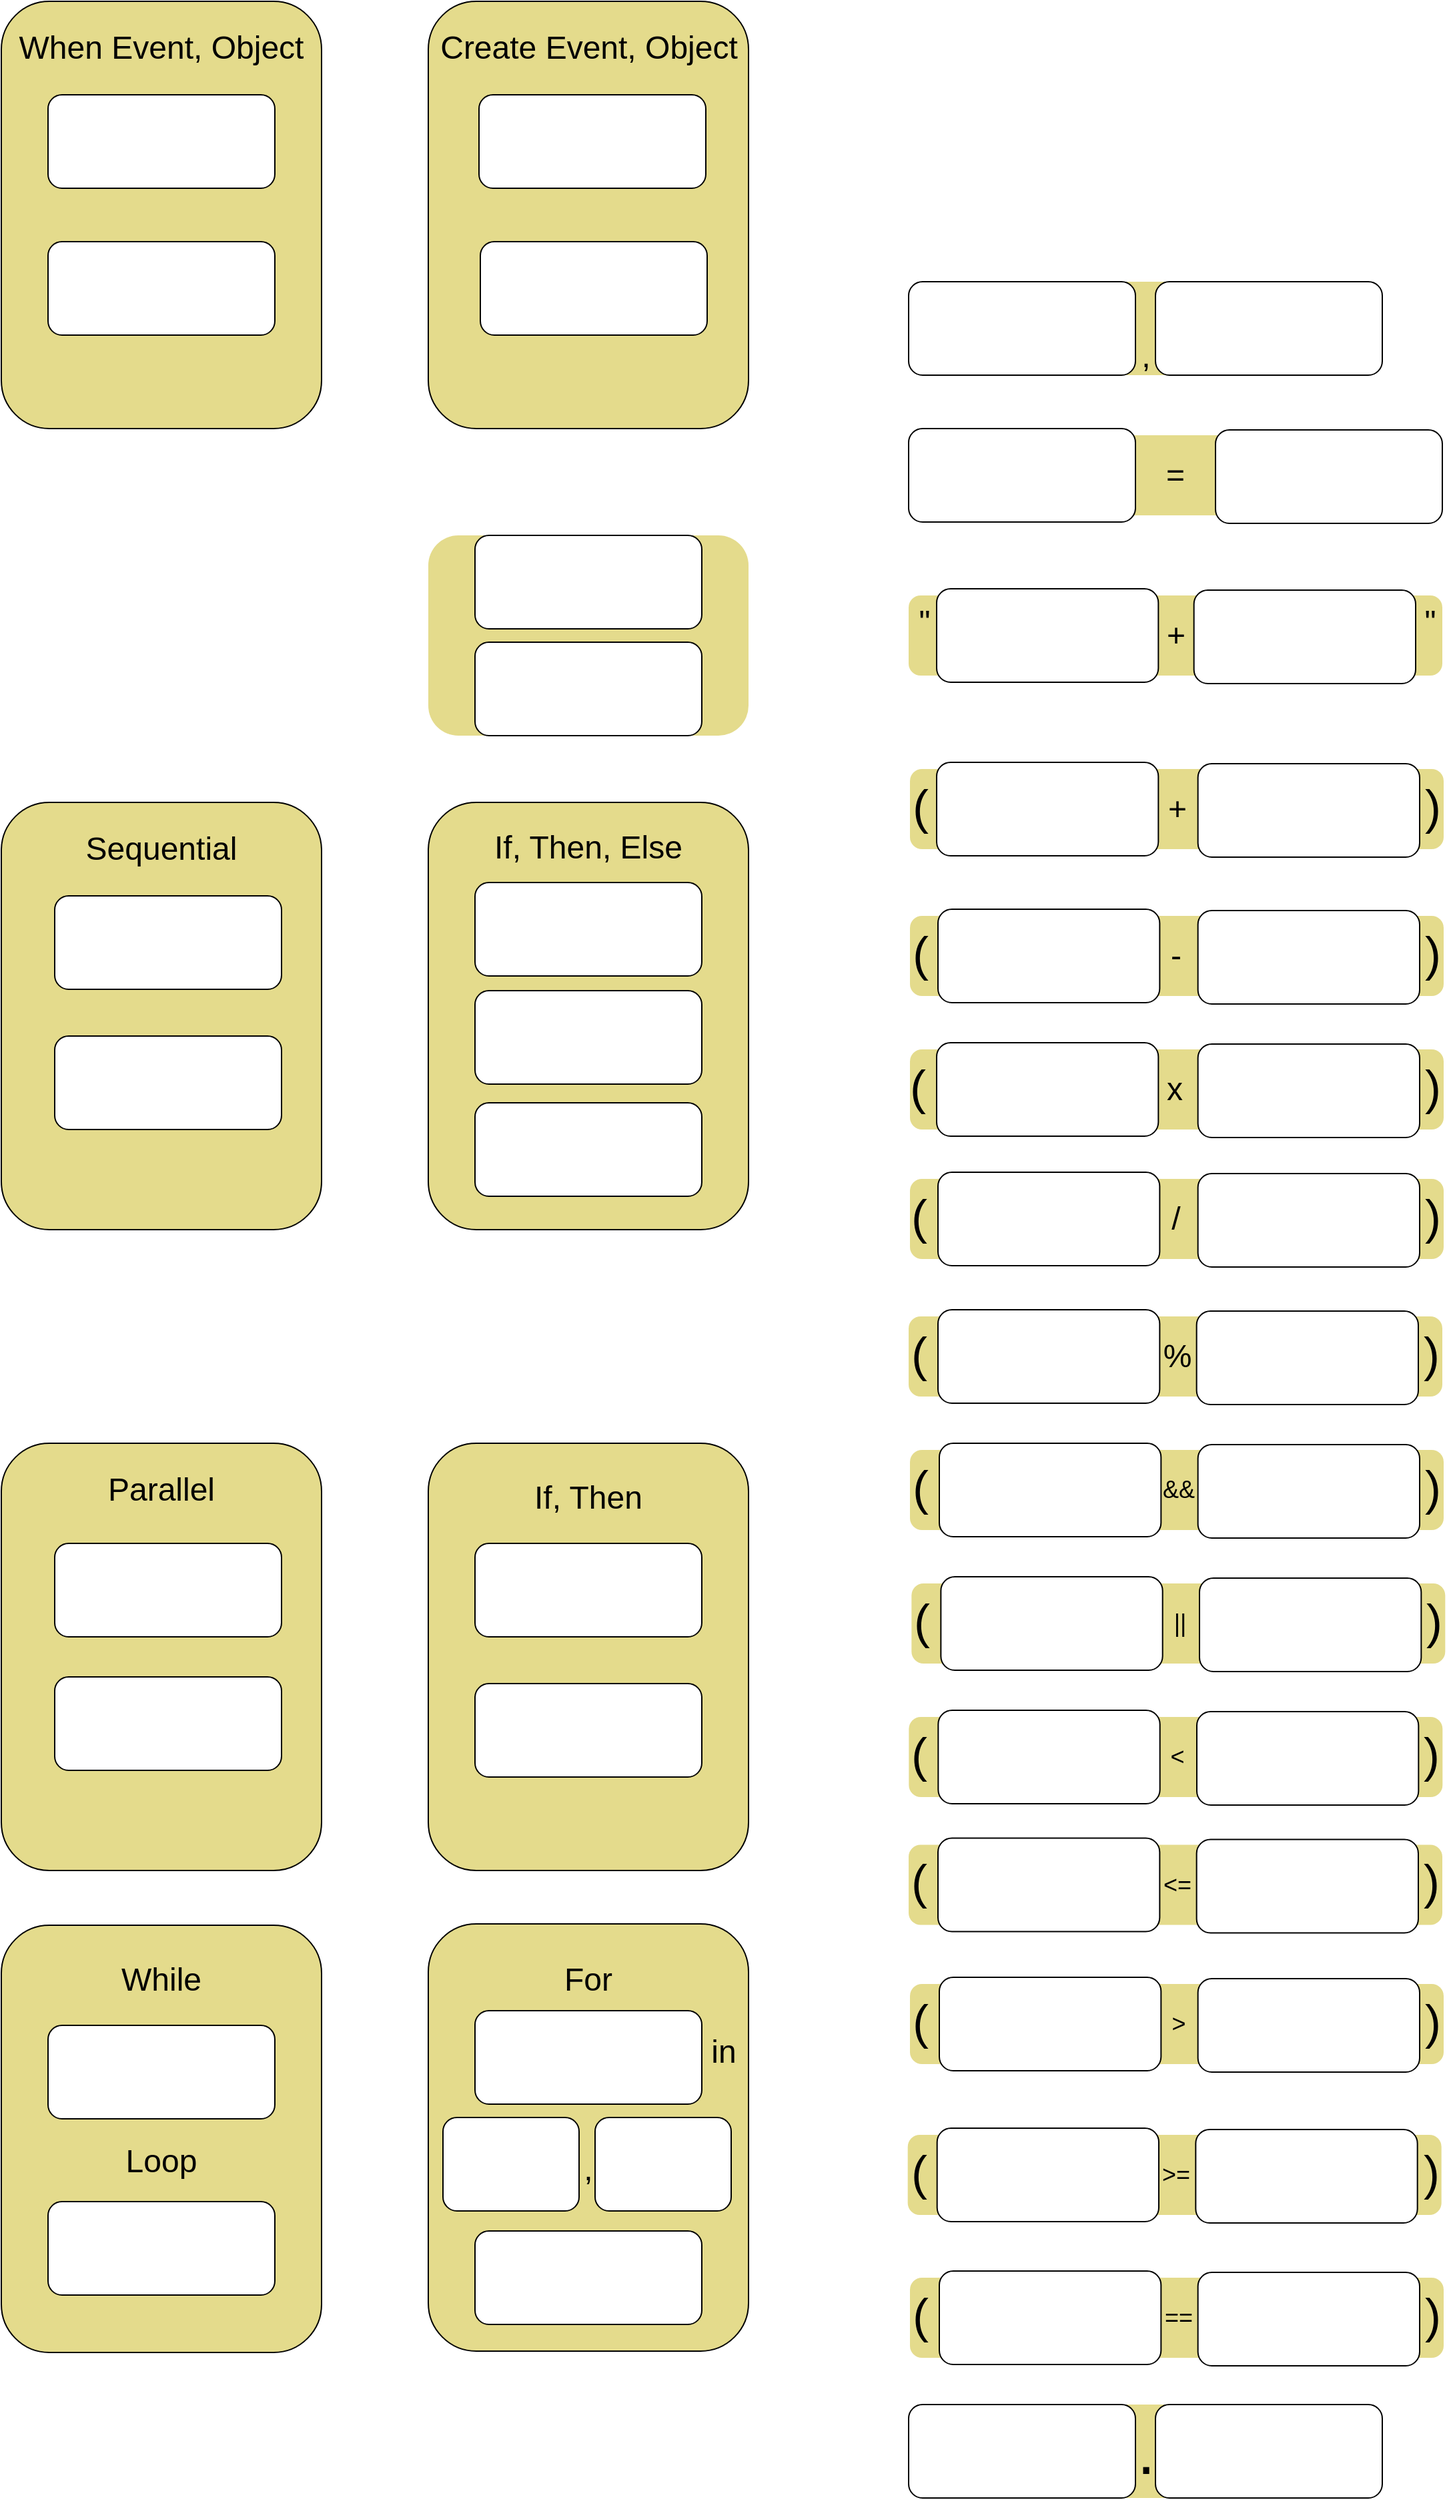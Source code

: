<mxfile version="14.6.13" type="device"><diagram id="C5RBs43oDa-KdzZeNtuy" name="Page-1"><mxGraphModel dx="1024" dy="592" grid="1" gridSize="10" guides="1" tooltips="1" connect="1" arrows="1" fold="1" page="1" pageScale="1" pageWidth="827" pageHeight="1169" math="0" shadow="0"><root><mxCell id="WIyWlLk6GJQsqaUBKTNV-0"/><mxCell id="WIyWlLk6GJQsqaUBKTNV-1" parent="WIyWlLk6GJQsqaUBKTNV-0"/><mxCell id="fLa0QhMRzJj2EXV88VRr-15" value="" style="group" parent="WIyWlLk6GJQsqaUBKTNV-1" vertex="1" connectable="0"><mxGeometry x="480" y="520" width="240" height="150" as="geometry"/></mxCell><mxCell id="fLa0QhMRzJj2EXV88VRr-10" value="" style="rounded=1;whiteSpace=wrap;html=1;fillColor=#E4DB8C;fontSize=24;strokeColor=none;" parent="fLa0QhMRzJj2EXV88VRr-15" vertex="1"><mxGeometry width="240" height="150" as="geometry"/></mxCell><mxCell id="fLa0QhMRzJj2EXV88VRr-11" value="" style="rounded=1;whiteSpace=wrap;html=1;fontSize=24;" parent="fLa0QhMRzJj2EXV88VRr-15" vertex="1"><mxGeometry x="35" width="170" height="70" as="geometry"/></mxCell><mxCell id="fLa0QhMRzJj2EXV88VRr-12" value="" style="rounded=1;whiteSpace=wrap;html=1;fontSize=24;" parent="fLa0QhMRzJj2EXV88VRr-15" vertex="1"><mxGeometry x="35" y="80" width="170" height="70" as="geometry"/></mxCell><mxCell id="fLa0QhMRzJj2EXV88VRr-84" value="" style="group" parent="WIyWlLk6GJQsqaUBKTNV-1" vertex="1" connectable="0"><mxGeometry x="840" y="440" width="400" height="71" as="geometry"/></mxCell><mxCell id="fLa0QhMRzJj2EXV88VRr-80" value="" style="rounded=1;whiteSpace=wrap;html=1;fillColor=#E4DB8C;fontSize=24;strokeColor=none;" parent="fLa0QhMRzJj2EXV88VRr-84" vertex="1"><mxGeometry y="5" width="400" height="60" as="geometry"/></mxCell><mxCell id="fLa0QhMRzJj2EXV88VRr-78" value="" style="rounded=1;whiteSpace=wrap;html=1;fontSize=24;" parent="fLa0QhMRzJj2EXV88VRr-84" vertex="1"><mxGeometry width="170" height="70" as="geometry"/></mxCell><mxCell id="fLa0QhMRzJj2EXV88VRr-77" value="" style="rounded=1;whiteSpace=wrap;html=1;fontSize=24;" parent="fLa0QhMRzJj2EXV88VRr-84" vertex="1"><mxGeometry x="230" y="1" width="170" height="70" as="geometry"/></mxCell><mxCell id="fLa0QhMRzJj2EXV88VRr-83" value="=" style="text;html=1;strokeColor=none;fillColor=none;align=center;verticalAlign=middle;whiteSpace=wrap;rounded=0;fontSize=24;" parent="fLa0QhMRzJj2EXV88VRr-84" vertex="1"><mxGeometry x="180" y="25" width="40" height="20" as="geometry"/></mxCell><mxCell id="fLa0QhMRzJj2EXV88VRr-179" value="" style="group" parent="WIyWlLk6GJQsqaUBKTNV-1" vertex="1" connectable="0"><mxGeometry x="480" y="1200" width="240" height="320" as="geometry"/></mxCell><mxCell id="fLa0QhMRzJj2EXV88VRr-38" value="" style="rounded=1;whiteSpace=wrap;html=1;fillColor=#E4DB8C;fontSize=24;" parent="fLa0QhMRzJj2EXV88VRr-179" vertex="1"><mxGeometry width="240" height="320" as="geometry"/></mxCell><mxCell id="fLa0QhMRzJj2EXV88VRr-39" value="If, Then" style="text;html=1;strokeColor=none;fillColor=none;align=center;verticalAlign=middle;whiteSpace=wrap;rounded=0;fontSize=24;" parent="fLa0QhMRzJj2EXV88VRr-179" vertex="1"><mxGeometry x="58" y="27" width="124" height="28.75" as="geometry"/></mxCell><mxCell id="fLa0QhMRzJj2EXV88VRr-40" value="" style="rounded=1;whiteSpace=wrap;html=1;fontSize=24;" parent="fLa0QhMRzJj2EXV88VRr-179" vertex="1"><mxGeometry x="35" y="75" width="170" height="70" as="geometry"/></mxCell><mxCell id="fLa0QhMRzJj2EXV88VRr-42" value="" style="rounded=1;whiteSpace=wrap;html=1;fontSize=24;" parent="fLa0QhMRzJj2EXV88VRr-179" vertex="1"><mxGeometry x="35" y="180" width="170" height="70" as="geometry"/></mxCell><mxCell id="fLa0QhMRzJj2EXV88VRr-187" value="" style="group" parent="WIyWlLk6GJQsqaUBKTNV-1" vertex="1" connectable="0"><mxGeometry x="160" y="1200" width="240" height="320" as="geometry"/></mxCell><mxCell id="fLa0QhMRzJj2EXV88VRr-27" value="" style="rounded=1;whiteSpace=wrap;html=1;fillColor=#E4DB8C;fontSize=24;" parent="fLa0QhMRzJj2EXV88VRr-187" vertex="1"><mxGeometry width="240" height="320" as="geometry"/></mxCell><mxCell id="fLa0QhMRzJj2EXV88VRr-28" value="Parallel" style="text;html=1;strokeColor=none;fillColor=none;align=center;verticalAlign=middle;whiteSpace=wrap;rounded=0;fontSize=24;" parent="fLa0QhMRzJj2EXV88VRr-187" vertex="1"><mxGeometry x="58" y="20" width="124" height="30" as="geometry"/></mxCell><mxCell id="fLa0QhMRzJj2EXV88VRr-29" value="" style="rounded=1;whiteSpace=wrap;html=1;fontSize=24;" parent="fLa0QhMRzJj2EXV88VRr-187" vertex="1"><mxGeometry x="40" y="75" width="170" height="70" as="geometry"/></mxCell><mxCell id="fLa0QhMRzJj2EXV88VRr-184" value="" style="rounded=1;whiteSpace=wrap;html=1;fontSize=24;" parent="fLa0QhMRzJj2EXV88VRr-187" vertex="1"><mxGeometry x="40" y="175" width="170" height="70" as="geometry"/></mxCell><mxCell id="Khj2xPWjvTXFB7iyLM7t-0" value="" style="group" vertex="1" connectable="0" parent="WIyWlLk6GJQsqaUBKTNV-1"><mxGeometry x="160" y="120" width="240" height="320" as="geometry"/></mxCell><mxCell id="fLa0QhMRzJj2EXV88VRr-0" value="" style="rounded=1;whiteSpace=wrap;html=1;fillColor=#E4DB8C;fontSize=24;" parent="Khj2xPWjvTXFB7iyLM7t-0" vertex="1"><mxGeometry width="240" height="320" as="geometry"/></mxCell><mxCell id="fLa0QhMRzJj2EXV88VRr-1" value="When Event, Object" style="text;html=1;strokeColor=none;fillColor=none;align=center;verticalAlign=middle;whiteSpace=wrap;rounded=0;fontSize=24;" parent="Khj2xPWjvTXFB7iyLM7t-0" vertex="1"><mxGeometry x="5" y="20" width="230" height="30" as="geometry"/></mxCell><mxCell id="fLa0QhMRzJj2EXV88VRr-2" value="" style="rounded=1;whiteSpace=wrap;html=1;fontSize=24;" parent="Khj2xPWjvTXFB7iyLM7t-0" vertex="1"><mxGeometry x="35" y="70" width="170" height="70" as="geometry"/></mxCell><mxCell id="fLa0QhMRzJj2EXV88VRr-181" value="" style="rounded=1;whiteSpace=wrap;html=1;fontSize=24;" parent="Khj2xPWjvTXFB7iyLM7t-0" vertex="1"><mxGeometry x="35" y="180" width="170" height="70" as="geometry"/></mxCell><mxCell id="Khj2xPWjvTXFB7iyLM7t-1" value="" style="group" vertex="1" connectable="0" parent="WIyWlLk6GJQsqaUBKTNV-1"><mxGeometry x="480" y="120" width="240" height="320" as="geometry"/></mxCell><mxCell id="fLa0QhMRzJj2EXV88VRr-34" value="" style="rounded=1;whiteSpace=wrap;html=1;fillColor=#E4DB8C;fontSize=24;" parent="Khj2xPWjvTXFB7iyLM7t-1" vertex="1"><mxGeometry width="240" height="320" as="geometry"/></mxCell><mxCell id="fLa0QhMRzJj2EXV88VRr-35" value="Create Event, Object" style="text;html=1;strokeColor=none;fillColor=none;align=center;verticalAlign=middle;whiteSpace=wrap;rounded=0;fontSize=24;" parent="Khj2xPWjvTXFB7iyLM7t-1" vertex="1"><mxGeometry x="7.5" y="20" width="225" height="30" as="geometry"/></mxCell><mxCell id="fLa0QhMRzJj2EXV88VRr-36" value="" style="rounded=1;whiteSpace=wrap;html=1;fontSize=24;" parent="Khj2xPWjvTXFB7iyLM7t-1" vertex="1"><mxGeometry x="38" y="70" width="170" height="70" as="geometry"/></mxCell><mxCell id="fLa0QhMRzJj2EXV88VRr-182" value="" style="rounded=1;whiteSpace=wrap;html=1;fontSize=24;" parent="Khj2xPWjvTXFB7iyLM7t-1" vertex="1"><mxGeometry x="39" y="180" width="170" height="70" as="geometry"/></mxCell><mxCell id="Khj2xPWjvTXFB7iyLM7t-10" value="" style="group" vertex="1" connectable="0" parent="WIyWlLk6GJQsqaUBKTNV-1"><mxGeometry x="840" y="330" width="355" height="70" as="geometry"/></mxCell><mxCell id="fLa0QhMRzJj2EXV88VRr-70" value="" style="rounded=1;whiteSpace=wrap;html=1;fillColor=#E4DB8C;fontSize=24;strokeColor=none;" parent="Khj2xPWjvTXFB7iyLM7t-10" vertex="1"><mxGeometry x="5" width="350" height="70" as="geometry"/></mxCell><mxCell id="Khj2xPWjvTXFB7iyLM7t-9" value="," style="text;html=1;strokeColor=none;fillColor=none;align=center;verticalAlign=middle;whiteSpace=wrap;rounded=0;fontSize=24;" vertex="1" parent="Khj2xPWjvTXFB7iyLM7t-10"><mxGeometry x="168.5" y="41.25" width="18" height="28.75" as="geometry"/></mxCell><mxCell id="fLa0QhMRzJj2EXV88VRr-72" value="" style="rounded=1;whiteSpace=wrap;html=1;fontSize=24;" parent="Khj2xPWjvTXFB7iyLM7t-10" vertex="1"><mxGeometry x="185" width="170" height="70" as="geometry"/></mxCell><mxCell id="fLa0QhMRzJj2EXV88VRr-71" value="" style="rounded=1;whiteSpace=wrap;html=1;fontSize=24;" parent="Khj2xPWjvTXFB7iyLM7t-10" vertex="1"><mxGeometry width="170" height="70" as="geometry"/></mxCell><mxCell id="Khj2xPWjvTXFB7iyLM7t-11" value="" style="group" vertex="1" connectable="0" parent="WIyWlLk6GJQsqaUBKTNV-1"><mxGeometry x="840" y="560" width="400" height="71" as="geometry"/></mxCell><mxCell id="fLa0QhMRzJj2EXV88VRr-86" value="" style="rounded=1;whiteSpace=wrap;html=1;fillColor=#E4DB8C;fontSize=24;strokeColor=none;" parent="Khj2xPWjvTXFB7iyLM7t-11" vertex="1"><mxGeometry y="5" width="400" height="60" as="geometry"/></mxCell><mxCell id="fLa0QhMRzJj2EXV88VRr-87" value="" style="rounded=1;whiteSpace=wrap;html=1;fontSize=24;" parent="Khj2xPWjvTXFB7iyLM7t-11" vertex="1"><mxGeometry x="21" width="166.175" height="70" as="geometry"/></mxCell><mxCell id="fLa0QhMRzJj2EXV88VRr-88" value="" style="rounded=1;whiteSpace=wrap;html=1;fontSize=24;" parent="Khj2xPWjvTXFB7iyLM7t-11" vertex="1"><mxGeometry x="213.825" y="1" width="166.175" height="70" as="geometry"/></mxCell><mxCell id="fLa0QhMRzJj2EXV88VRr-89" value="+" style="text;html=1;strokeColor=none;fillColor=none;align=center;verticalAlign=middle;whiteSpace=wrap;rounded=0;fontSize=24;" parent="Khj2xPWjvTXFB7iyLM7t-11" vertex="1"><mxGeometry x="180.95" y="25" width="39.1" height="20" as="geometry"/></mxCell><mxCell id="fLa0QhMRzJj2EXV88VRr-90" value="&quot;" style="text;html=1;strokeColor=none;fillColor=none;align=center;verticalAlign=middle;whiteSpace=wrap;rounded=0;fontSize=24;" parent="Khj2xPWjvTXFB7iyLM7t-11" vertex="1"><mxGeometry x="5.17" y="15" width="13.83" height="20" as="geometry"/></mxCell><mxCell id="fLa0QhMRzJj2EXV88VRr-93" value="&quot;" style="text;html=1;strokeColor=none;fillColor=none;align=center;verticalAlign=middle;whiteSpace=wrap;rounded=0;fontSize=24;" parent="Khj2xPWjvTXFB7iyLM7t-11" vertex="1"><mxGeometry x="384.17" y="15" width="13.83" height="20" as="geometry"/></mxCell><mxCell id="Khj2xPWjvTXFB7iyLM7t-12" value="" style="group" vertex="1" connectable="0" parent="WIyWlLk6GJQsqaUBKTNV-1"><mxGeometry x="841" y="690" width="400" height="71" as="geometry"/></mxCell><mxCell id="fLa0QhMRzJj2EXV88VRr-94" value="" style="rounded=1;whiteSpace=wrap;html=1;fillColor=#E4DB8C;fontSize=24;strokeColor=none;" parent="Khj2xPWjvTXFB7iyLM7t-12" vertex="1"><mxGeometry y="5" width="400" height="60" as="geometry"/></mxCell><mxCell id="fLa0QhMRzJj2EXV88VRr-95" value="" style="rounded=1;whiteSpace=wrap;html=1;fontSize=24;" parent="Khj2xPWjvTXFB7iyLM7t-12" vertex="1"><mxGeometry x="20" width="166.175" height="70" as="geometry"/></mxCell><mxCell id="fLa0QhMRzJj2EXV88VRr-96" value="" style="rounded=1;whiteSpace=wrap;html=1;fontSize=24;" parent="Khj2xPWjvTXFB7iyLM7t-12" vertex="1"><mxGeometry x="215.825" y="1" width="166.175" height="70" as="geometry"/></mxCell><mxCell id="fLa0QhMRzJj2EXV88VRr-97" value="+" style="text;html=1;strokeColor=none;fillColor=none;align=center;verticalAlign=middle;whiteSpace=wrap;rounded=0;fontSize=24;" parent="Khj2xPWjvTXFB7iyLM7t-12" vertex="1"><mxGeometry x="180.95" y="25" width="39.1" height="20" as="geometry"/></mxCell><mxCell id="fLa0QhMRzJj2EXV88VRr-98" value="(" style="text;html=1;strokeColor=none;fillColor=none;align=center;verticalAlign=middle;whiteSpace=wrap;rounded=0;fontSize=36;" parent="Khj2xPWjvTXFB7iyLM7t-12" vertex="1"><mxGeometry x="1.17" y="5" width="13.83" height="55" as="geometry"/></mxCell><mxCell id="fLa0QhMRzJj2EXV88VRr-101" value=")" style="text;html=1;strokeColor=none;fillColor=none;align=center;verticalAlign=middle;whiteSpace=wrap;rounded=0;fontSize=36;" parent="Khj2xPWjvTXFB7iyLM7t-12" vertex="1"><mxGeometry x="385.17" y="5" width="13.83" height="55" as="geometry"/></mxCell><mxCell id="Khj2xPWjvTXFB7iyLM7t-13" value="" style="group" vertex="1" connectable="0" parent="WIyWlLk6GJQsqaUBKTNV-1"><mxGeometry x="841" y="800" width="400" height="71" as="geometry"/></mxCell><mxCell id="fLa0QhMRzJj2EXV88VRr-103" value="" style="rounded=1;whiteSpace=wrap;html=1;fillColor=#E4DB8C;fontSize=24;strokeColor=none;" parent="Khj2xPWjvTXFB7iyLM7t-13" vertex="1"><mxGeometry y="5" width="400" height="60" as="geometry"/></mxCell><mxCell id="fLa0QhMRzJj2EXV88VRr-104" value="" style="rounded=1;whiteSpace=wrap;html=1;fontSize=24;" parent="Khj2xPWjvTXFB7iyLM7t-13" vertex="1"><mxGeometry x="21" width="166.175" height="70" as="geometry"/></mxCell><mxCell id="fLa0QhMRzJj2EXV88VRr-105" value="" style="rounded=1;whiteSpace=wrap;html=1;fontSize=24;" parent="Khj2xPWjvTXFB7iyLM7t-13" vertex="1"><mxGeometry x="215.825" y="1" width="166.175" height="70" as="geometry"/></mxCell><mxCell id="fLa0QhMRzJj2EXV88VRr-106" value="-" style="text;html=1;strokeColor=none;fillColor=none;align=center;verticalAlign=middle;whiteSpace=wrap;rounded=0;fontSize=24;" parent="Khj2xPWjvTXFB7iyLM7t-13" vertex="1"><mxGeometry x="179.95" y="25" width="39.1" height="20" as="geometry"/></mxCell><mxCell id="fLa0QhMRzJj2EXV88VRr-107" value="(" style="text;html=1;strokeColor=none;fillColor=none;align=center;verticalAlign=middle;whiteSpace=wrap;rounded=0;fontSize=36;" parent="Khj2xPWjvTXFB7iyLM7t-13" vertex="1"><mxGeometry x="1.17" y="5" width="13.83" height="55" as="geometry"/></mxCell><mxCell id="fLa0QhMRzJj2EXV88VRr-108" value=")" style="text;html=1;strokeColor=none;fillColor=none;align=center;verticalAlign=middle;whiteSpace=wrap;rounded=0;fontSize=36;" parent="Khj2xPWjvTXFB7iyLM7t-13" vertex="1"><mxGeometry x="385.17" y="5" width="13.83" height="55" as="geometry"/></mxCell><mxCell id="Khj2xPWjvTXFB7iyLM7t-14" value="" style="group" vertex="1" connectable="0" parent="WIyWlLk6GJQsqaUBKTNV-1"><mxGeometry x="840.17" y="900" width="400.83" height="71" as="geometry"/></mxCell><mxCell id="fLa0QhMRzJj2EXV88VRr-109" value="" style="rounded=1;whiteSpace=wrap;html=1;fillColor=#E4DB8C;fontSize=24;strokeColor=none;" parent="Khj2xPWjvTXFB7iyLM7t-14" vertex="1"><mxGeometry x="0.83" y="5" width="400" height="60" as="geometry"/></mxCell><mxCell id="fLa0QhMRzJj2EXV88VRr-110" value="" style="rounded=1;whiteSpace=wrap;html=1;fontSize=24;" parent="Khj2xPWjvTXFB7iyLM7t-14" vertex="1"><mxGeometry x="20.83" width="166.175" height="70" as="geometry"/></mxCell><mxCell id="fLa0QhMRzJj2EXV88VRr-111" value="" style="rounded=1;whiteSpace=wrap;html=1;fontSize=24;" parent="Khj2xPWjvTXFB7iyLM7t-14" vertex="1"><mxGeometry x="216.655" y="1" width="166.175" height="70" as="geometry"/></mxCell><mxCell id="fLa0QhMRzJj2EXV88VRr-112" value="x" style="text;html=1;strokeColor=none;fillColor=none;align=center;verticalAlign=middle;whiteSpace=wrap;rounded=0;fontSize=24;" parent="Khj2xPWjvTXFB7iyLM7t-14" vertex="1"><mxGeometry x="179.78" y="25" width="39.1" height="20" as="geometry"/></mxCell><mxCell id="fLa0QhMRzJj2EXV88VRr-113" value="(" style="text;html=1;strokeColor=none;fillColor=none;align=center;verticalAlign=middle;whiteSpace=wrap;rounded=0;fontSize=36;" parent="Khj2xPWjvTXFB7iyLM7t-14" vertex="1"><mxGeometry y="5" width="13.83" height="55" as="geometry"/></mxCell><mxCell id="fLa0QhMRzJj2EXV88VRr-114" value=")" style="text;html=1;strokeColor=none;fillColor=none;align=center;verticalAlign=middle;whiteSpace=wrap;rounded=0;fontSize=36;" parent="Khj2xPWjvTXFB7iyLM7t-14" vertex="1"><mxGeometry x="386" y="5" width="13.83" height="55" as="geometry"/></mxCell><mxCell id="Khj2xPWjvTXFB7iyLM7t-15" value="" style="group" vertex="1" connectable="0" parent="WIyWlLk6GJQsqaUBKTNV-1"><mxGeometry x="841" y="997" width="400" height="71" as="geometry"/></mxCell><mxCell id="fLa0QhMRzJj2EXV88VRr-115" value="" style="rounded=1;whiteSpace=wrap;html=1;fillColor=#E4DB8C;fontSize=24;strokeColor=none;" parent="Khj2xPWjvTXFB7iyLM7t-15" vertex="1"><mxGeometry y="5" width="400" height="60" as="geometry"/></mxCell><mxCell id="fLa0QhMRzJj2EXV88VRr-116" value="" style="rounded=1;whiteSpace=wrap;html=1;fontSize=24;" parent="Khj2xPWjvTXFB7iyLM7t-15" vertex="1"><mxGeometry x="21" width="166.175" height="70" as="geometry"/></mxCell><mxCell id="fLa0QhMRzJj2EXV88VRr-117" value="" style="rounded=1;whiteSpace=wrap;html=1;fontSize=24;" parent="Khj2xPWjvTXFB7iyLM7t-15" vertex="1"><mxGeometry x="215.825" y="1" width="166.175" height="70" as="geometry"/></mxCell><mxCell id="fLa0QhMRzJj2EXV88VRr-118" value="/" style="text;html=1;strokeColor=none;fillColor=none;align=center;verticalAlign=middle;whiteSpace=wrap;rounded=0;fontSize=24;" parent="Khj2xPWjvTXFB7iyLM7t-15" vertex="1"><mxGeometry x="179.95" y="25" width="39.1" height="20" as="geometry"/></mxCell><mxCell id="fLa0QhMRzJj2EXV88VRr-119" value="(" style="text;html=1;strokeColor=none;fillColor=none;align=center;verticalAlign=middle;whiteSpace=wrap;rounded=0;fontSize=36;" parent="Khj2xPWjvTXFB7iyLM7t-15" vertex="1"><mxGeometry x="0.17" y="5" width="13.83" height="55" as="geometry"/></mxCell><mxCell id="fLa0QhMRzJj2EXV88VRr-120" value=")" style="text;html=1;strokeColor=none;fillColor=none;align=center;verticalAlign=middle;whiteSpace=wrap;rounded=0;fontSize=36;" parent="Khj2xPWjvTXFB7iyLM7t-15" vertex="1"><mxGeometry x="385.17" y="5" width="13.83" height="55" as="geometry"/></mxCell><mxCell id="Khj2xPWjvTXFB7iyLM7t-16" value="" style="group" vertex="1" connectable="0" parent="WIyWlLk6GJQsqaUBKTNV-1"><mxGeometry x="840" y="1100" width="400" height="71" as="geometry"/></mxCell><mxCell id="fLa0QhMRzJj2EXV88VRr-121" value="" style="rounded=1;whiteSpace=wrap;html=1;fillColor=#E4DB8C;fontSize=24;strokeColor=none;" parent="Khj2xPWjvTXFB7iyLM7t-16" vertex="1"><mxGeometry y="5" width="400" height="60" as="geometry"/></mxCell><mxCell id="fLa0QhMRzJj2EXV88VRr-122" value="" style="rounded=1;whiteSpace=wrap;html=1;fontSize=24;" parent="Khj2xPWjvTXFB7iyLM7t-16" vertex="1"><mxGeometry x="22" width="166.175" height="70" as="geometry"/></mxCell><mxCell id="fLa0QhMRzJj2EXV88VRr-123" value="" style="rounded=1;whiteSpace=wrap;html=1;fontSize=24;" parent="Khj2xPWjvTXFB7iyLM7t-16" vertex="1"><mxGeometry x="215.825" y="1" width="166.175" height="70" as="geometry"/></mxCell><mxCell id="fLa0QhMRzJj2EXV88VRr-124" value="%" style="text;html=1;strokeColor=none;fillColor=none;align=center;verticalAlign=middle;whiteSpace=wrap;rounded=0;fontSize=24;" parent="Khj2xPWjvTXFB7iyLM7t-16" vertex="1"><mxGeometry x="181.95" y="25" width="39.1" height="20" as="geometry"/></mxCell><mxCell id="fLa0QhMRzJj2EXV88VRr-125" value="(" style="text;html=1;strokeColor=none;fillColor=none;align=center;verticalAlign=middle;whiteSpace=wrap;rounded=0;fontSize=36;" parent="Khj2xPWjvTXFB7iyLM7t-16" vertex="1"><mxGeometry x="1.17" y="5" width="13.83" height="55" as="geometry"/></mxCell><mxCell id="fLa0QhMRzJj2EXV88VRr-126" value=")" style="text;html=1;strokeColor=none;fillColor=none;align=center;verticalAlign=middle;whiteSpace=wrap;rounded=0;fontSize=36;" parent="Khj2xPWjvTXFB7iyLM7t-16" vertex="1"><mxGeometry x="385.17" y="5" width="13.83" height="55" as="geometry"/></mxCell><mxCell id="Khj2xPWjvTXFB7iyLM7t-17" value="" style="group" vertex="1" connectable="0" parent="WIyWlLk6GJQsqaUBKTNV-1"><mxGeometry x="841" y="1200" width="400" height="71" as="geometry"/></mxCell><mxCell id="fLa0QhMRzJj2EXV88VRr-127" value="" style="rounded=1;whiteSpace=wrap;html=1;fillColor=#E4DB8C;fontSize=24;strokeColor=none;" parent="Khj2xPWjvTXFB7iyLM7t-17" vertex="1"><mxGeometry y="5" width="400" height="60" as="geometry"/></mxCell><mxCell id="fLa0QhMRzJj2EXV88VRr-128" value="" style="rounded=1;whiteSpace=wrap;html=1;fontSize=24;" parent="Khj2xPWjvTXFB7iyLM7t-17" vertex="1"><mxGeometry x="22" width="166.175" height="70" as="geometry"/></mxCell><mxCell id="fLa0QhMRzJj2EXV88VRr-129" value="" style="rounded=1;whiteSpace=wrap;html=1;fontSize=24;" parent="Khj2xPWjvTXFB7iyLM7t-17" vertex="1"><mxGeometry x="215.825" y="1" width="166.175" height="70" as="geometry"/></mxCell><mxCell id="fLa0QhMRzJj2EXV88VRr-130" value="&amp;amp;&amp;amp;" style="text;html=1;strokeColor=none;fillColor=none;align=center;verticalAlign=middle;whiteSpace=wrap;rounded=0;fontSize=18;" parent="Khj2xPWjvTXFB7iyLM7t-17" vertex="1"><mxGeometry x="181.95" y="25" width="39.1" height="20" as="geometry"/></mxCell><mxCell id="fLa0QhMRzJj2EXV88VRr-131" value="(" style="text;html=1;strokeColor=none;fillColor=none;align=center;verticalAlign=middle;whiteSpace=wrap;rounded=0;fontSize=36;" parent="Khj2xPWjvTXFB7iyLM7t-17" vertex="1"><mxGeometry x="1.17" y="5" width="13.83" height="55" as="geometry"/></mxCell><mxCell id="fLa0QhMRzJj2EXV88VRr-132" value=")" style="text;html=1;strokeColor=none;fillColor=none;align=center;verticalAlign=middle;whiteSpace=wrap;rounded=0;fontSize=36;" parent="Khj2xPWjvTXFB7iyLM7t-17" vertex="1"><mxGeometry x="385.17" y="5" width="13.83" height="55" as="geometry"/></mxCell><mxCell id="Khj2xPWjvTXFB7iyLM7t-18" value="" style="group" vertex="1" connectable="0" parent="WIyWlLk6GJQsqaUBKTNV-1"><mxGeometry x="842.17" y="1300" width="400.0" height="71" as="geometry"/></mxCell><mxCell id="fLa0QhMRzJj2EXV88VRr-139" value="" style="rounded=1;whiteSpace=wrap;html=1;fillColor=#E4DB8C;fontSize=24;strokeColor=none;" parent="Khj2xPWjvTXFB7iyLM7t-18" vertex="1"><mxGeometry y="5" width="400" height="60" as="geometry"/></mxCell><mxCell id="fLa0QhMRzJj2EXV88VRr-140" value="" style="rounded=1;whiteSpace=wrap;html=1;fontSize=24;" parent="Khj2xPWjvTXFB7iyLM7t-18" vertex="1"><mxGeometry x="22" width="166.175" height="70" as="geometry"/></mxCell><mxCell id="fLa0QhMRzJj2EXV88VRr-141" value="" style="rounded=1;whiteSpace=wrap;html=1;fontSize=24;" parent="Khj2xPWjvTXFB7iyLM7t-18" vertex="1"><mxGeometry x="215.825" y="1" width="166.175" height="70" as="geometry"/></mxCell><mxCell id="fLa0QhMRzJj2EXV88VRr-142" value="||" style="text;html=1;strokeColor=none;fillColor=none;align=center;verticalAlign=middle;whiteSpace=wrap;rounded=0;fontSize=18;" parent="Khj2xPWjvTXFB7iyLM7t-18" vertex="1"><mxGeometry x="181.95" y="25" width="39.1" height="20" as="geometry"/></mxCell><mxCell id="fLa0QhMRzJj2EXV88VRr-143" value="(" style="text;html=1;strokeColor=none;fillColor=none;align=center;verticalAlign=middle;whiteSpace=wrap;rounded=0;fontSize=36;" parent="Khj2xPWjvTXFB7iyLM7t-18" vertex="1"><mxGeometry x="1.17" y="5" width="13.83" height="55" as="geometry"/></mxCell><mxCell id="fLa0QhMRzJj2EXV88VRr-144" value=")" style="text;html=1;strokeColor=none;fillColor=none;align=center;verticalAlign=middle;whiteSpace=wrap;rounded=0;fontSize=36;" parent="Khj2xPWjvTXFB7iyLM7t-18" vertex="1"><mxGeometry x="385.17" y="5" width="13.83" height="55" as="geometry"/></mxCell><mxCell id="Khj2xPWjvTXFB7iyLM7t-19" value="" style="group" vertex="1" connectable="0" parent="WIyWlLk6GJQsqaUBKTNV-1"><mxGeometry x="840.17" y="1400" width="400.0" height="71" as="geometry"/></mxCell><mxCell id="fLa0QhMRzJj2EXV88VRr-145" value="" style="rounded=1;whiteSpace=wrap;html=1;fillColor=#E4DB8C;fontSize=24;strokeColor=none;" parent="Khj2xPWjvTXFB7iyLM7t-19" vertex="1"><mxGeometry y="5" width="400" height="60" as="geometry"/></mxCell><mxCell id="fLa0QhMRzJj2EXV88VRr-146" value="" style="rounded=1;whiteSpace=wrap;html=1;fontSize=24;" parent="Khj2xPWjvTXFB7iyLM7t-19" vertex="1"><mxGeometry x="22" width="166.175" height="70" as="geometry"/></mxCell><mxCell id="fLa0QhMRzJj2EXV88VRr-147" value="" style="rounded=1;whiteSpace=wrap;html=1;fontSize=24;" parent="Khj2xPWjvTXFB7iyLM7t-19" vertex="1"><mxGeometry x="215.825" y="1" width="166.175" height="70" as="geometry"/></mxCell><mxCell id="fLa0QhMRzJj2EXV88VRr-148" value="&amp;lt;" style="text;html=1;strokeColor=none;fillColor=none;align=center;verticalAlign=middle;whiteSpace=wrap;rounded=0;fontSize=18;" parent="Khj2xPWjvTXFB7iyLM7t-19" vertex="1"><mxGeometry x="181.95" y="25" width="39.1" height="20" as="geometry"/></mxCell><mxCell id="fLa0QhMRzJj2EXV88VRr-149" value="(" style="text;html=1;strokeColor=none;fillColor=none;align=center;verticalAlign=middle;whiteSpace=wrap;rounded=0;fontSize=36;" parent="Khj2xPWjvTXFB7iyLM7t-19" vertex="1"><mxGeometry x="1.17" y="5" width="13.83" height="55" as="geometry"/></mxCell><mxCell id="fLa0QhMRzJj2EXV88VRr-150" value=")" style="text;html=1;strokeColor=none;fillColor=none;align=center;verticalAlign=middle;whiteSpace=wrap;rounded=0;fontSize=36;" parent="Khj2xPWjvTXFB7iyLM7t-19" vertex="1"><mxGeometry x="385.17" y="5" width="13.83" height="55" as="geometry"/></mxCell><mxCell id="Khj2xPWjvTXFB7iyLM7t-20" value="" style="group" vertex="1" connectable="0" parent="WIyWlLk6GJQsqaUBKTNV-1"><mxGeometry x="840" y="1495.75" width="400" height="71" as="geometry"/></mxCell><mxCell id="fLa0QhMRzJj2EXV88VRr-151" value="" style="rounded=1;whiteSpace=wrap;html=1;fillColor=#E4DB8C;fontSize=24;strokeColor=none;" parent="Khj2xPWjvTXFB7iyLM7t-20" vertex="1"><mxGeometry y="5" width="400" height="60" as="geometry"/></mxCell><mxCell id="fLa0QhMRzJj2EXV88VRr-152" value="" style="rounded=1;whiteSpace=wrap;html=1;fontSize=24;" parent="Khj2xPWjvTXFB7iyLM7t-20" vertex="1"><mxGeometry x="22" width="166.175" height="70" as="geometry"/></mxCell><mxCell id="fLa0QhMRzJj2EXV88VRr-153" value="" style="rounded=1;whiteSpace=wrap;html=1;fontSize=24;" parent="Khj2xPWjvTXFB7iyLM7t-20" vertex="1"><mxGeometry x="215.825" y="1" width="166.175" height="70" as="geometry"/></mxCell><mxCell id="fLa0QhMRzJj2EXV88VRr-154" value="&amp;lt;=" style="text;html=1;strokeColor=none;fillColor=none;align=center;verticalAlign=middle;whiteSpace=wrap;rounded=0;fontSize=18;" parent="Khj2xPWjvTXFB7iyLM7t-20" vertex="1"><mxGeometry x="181.95" y="25" width="39.1" height="20" as="geometry"/></mxCell><mxCell id="fLa0QhMRzJj2EXV88VRr-155" value="(" style="text;html=1;strokeColor=none;fillColor=none;align=center;verticalAlign=middle;whiteSpace=wrap;rounded=0;fontSize=36;" parent="Khj2xPWjvTXFB7iyLM7t-20" vertex="1"><mxGeometry x="1.17" y="5" width="13.83" height="55" as="geometry"/></mxCell><mxCell id="fLa0QhMRzJj2EXV88VRr-156" value=")" style="text;html=1;strokeColor=none;fillColor=none;align=center;verticalAlign=middle;whiteSpace=wrap;rounded=0;fontSize=36;" parent="Khj2xPWjvTXFB7iyLM7t-20" vertex="1"><mxGeometry x="385.17" y="5" width="13.83" height="55" as="geometry"/></mxCell><mxCell id="Khj2xPWjvTXFB7iyLM7t-21" value="" style="group" vertex="1" connectable="0" parent="WIyWlLk6GJQsqaUBKTNV-1"><mxGeometry x="841" y="1600" width="400" height="71" as="geometry"/></mxCell><mxCell id="fLa0QhMRzJj2EXV88VRr-157" value="" style="rounded=1;whiteSpace=wrap;html=1;fillColor=#E4DB8C;fontSize=24;strokeColor=none;" parent="Khj2xPWjvTXFB7iyLM7t-21" vertex="1"><mxGeometry y="5" width="400" height="60" as="geometry"/></mxCell><mxCell id="fLa0QhMRzJj2EXV88VRr-158" value="" style="rounded=1;whiteSpace=wrap;html=1;fontSize=24;" parent="Khj2xPWjvTXFB7iyLM7t-21" vertex="1"><mxGeometry x="22" width="166.175" height="70" as="geometry"/></mxCell><mxCell id="fLa0QhMRzJj2EXV88VRr-159" value="" style="rounded=1;whiteSpace=wrap;html=1;fontSize=24;" parent="Khj2xPWjvTXFB7iyLM7t-21" vertex="1"><mxGeometry x="215.825" y="1" width="166.175" height="70" as="geometry"/></mxCell><mxCell id="fLa0QhMRzJj2EXV88VRr-160" value="&amp;gt;" style="text;html=1;strokeColor=none;fillColor=none;align=center;verticalAlign=middle;whiteSpace=wrap;rounded=0;fontSize=18;" parent="Khj2xPWjvTXFB7iyLM7t-21" vertex="1"><mxGeometry x="181.95" y="25" width="39.1" height="20" as="geometry"/></mxCell><mxCell id="fLa0QhMRzJj2EXV88VRr-161" value="(" style="text;html=1;strokeColor=none;fillColor=none;align=center;verticalAlign=middle;whiteSpace=wrap;rounded=0;fontSize=36;" parent="Khj2xPWjvTXFB7iyLM7t-21" vertex="1"><mxGeometry x="1.17" y="5" width="13.83" height="55" as="geometry"/></mxCell><mxCell id="fLa0QhMRzJj2EXV88VRr-162" value=")" style="text;html=1;strokeColor=none;fillColor=none;align=center;verticalAlign=middle;whiteSpace=wrap;rounded=0;fontSize=36;" parent="Khj2xPWjvTXFB7iyLM7t-21" vertex="1"><mxGeometry x="385.17" y="5" width="13.83" height="55" as="geometry"/></mxCell><mxCell id="Khj2xPWjvTXFB7iyLM7t-22" value="" style="group" vertex="1" connectable="0" parent="WIyWlLk6GJQsqaUBKTNV-1"><mxGeometry x="839.34" y="1713" width="400.0" height="71" as="geometry"/></mxCell><mxCell id="fLa0QhMRzJj2EXV88VRr-163" value="" style="rounded=1;whiteSpace=wrap;html=1;fillColor=#E4DB8C;fontSize=24;strokeColor=none;" parent="Khj2xPWjvTXFB7iyLM7t-22" vertex="1"><mxGeometry y="5" width="400" height="60" as="geometry"/></mxCell><mxCell id="fLa0QhMRzJj2EXV88VRr-164" value="" style="rounded=1;whiteSpace=wrap;html=1;fontSize=24;" parent="Khj2xPWjvTXFB7iyLM7t-22" vertex="1"><mxGeometry x="22" width="166.175" height="70" as="geometry"/></mxCell><mxCell id="fLa0QhMRzJj2EXV88VRr-165" value="" style="rounded=1;whiteSpace=wrap;html=1;fontSize=24;" parent="Khj2xPWjvTXFB7iyLM7t-22" vertex="1"><mxGeometry x="215.825" y="1" width="166.175" height="70" as="geometry"/></mxCell><mxCell id="fLa0QhMRzJj2EXV88VRr-166" value="&amp;gt;=" style="text;html=1;strokeColor=none;fillColor=none;align=center;verticalAlign=middle;whiteSpace=wrap;rounded=0;fontSize=18;" parent="Khj2xPWjvTXFB7iyLM7t-22" vertex="1"><mxGeometry x="181.95" y="25" width="39.1" height="20" as="geometry"/></mxCell><mxCell id="fLa0QhMRzJj2EXV88VRr-167" value="(" style="text;html=1;strokeColor=none;fillColor=none;align=center;verticalAlign=middle;whiteSpace=wrap;rounded=0;fontSize=36;" parent="Khj2xPWjvTXFB7iyLM7t-22" vertex="1"><mxGeometry x="1.17" y="5" width="13.83" height="55" as="geometry"/></mxCell><mxCell id="fLa0QhMRzJj2EXV88VRr-168" value=")" style="text;html=1;strokeColor=none;fillColor=none;align=center;verticalAlign=middle;whiteSpace=wrap;rounded=0;fontSize=36;" parent="Khj2xPWjvTXFB7iyLM7t-22" vertex="1"><mxGeometry x="385.17" y="5" width="13.83" height="55" as="geometry"/></mxCell><mxCell id="Khj2xPWjvTXFB7iyLM7t-23" value="" style="group" vertex="1" connectable="0" parent="WIyWlLk6GJQsqaUBKTNV-1"><mxGeometry x="841" y="1820" width="400" height="71" as="geometry"/></mxCell><mxCell id="fLa0QhMRzJj2EXV88VRr-169" value="" style="rounded=1;whiteSpace=wrap;html=1;fillColor=#E4DB8C;fontSize=24;strokeColor=none;" parent="Khj2xPWjvTXFB7iyLM7t-23" vertex="1"><mxGeometry y="5" width="400" height="60" as="geometry"/></mxCell><mxCell id="fLa0QhMRzJj2EXV88VRr-170" value="" style="rounded=1;whiteSpace=wrap;html=1;fontSize=24;" parent="Khj2xPWjvTXFB7iyLM7t-23" vertex="1"><mxGeometry x="22" width="166.175" height="70" as="geometry"/></mxCell><mxCell id="fLa0QhMRzJj2EXV88VRr-171" value="" style="rounded=1;whiteSpace=wrap;html=1;fontSize=24;" parent="Khj2xPWjvTXFB7iyLM7t-23" vertex="1"><mxGeometry x="215.825" y="1" width="166.175" height="70" as="geometry"/></mxCell><mxCell id="fLa0QhMRzJj2EXV88VRr-172" value="==" style="text;html=1;strokeColor=none;fillColor=none;align=center;verticalAlign=middle;whiteSpace=wrap;rounded=0;fontSize=18;" parent="Khj2xPWjvTXFB7iyLM7t-23" vertex="1"><mxGeometry x="181.95" y="25" width="39.1" height="20" as="geometry"/></mxCell><mxCell id="fLa0QhMRzJj2EXV88VRr-173" value="(" style="text;html=1;strokeColor=none;fillColor=none;align=center;verticalAlign=middle;whiteSpace=wrap;rounded=0;fontSize=36;" parent="Khj2xPWjvTXFB7iyLM7t-23" vertex="1"><mxGeometry x="1.17" y="5" width="13.83" height="55" as="geometry"/></mxCell><mxCell id="fLa0QhMRzJj2EXV88VRr-174" value=")" style="text;html=1;strokeColor=none;fillColor=none;align=center;verticalAlign=middle;whiteSpace=wrap;rounded=0;fontSize=36;" parent="Khj2xPWjvTXFB7iyLM7t-23" vertex="1"><mxGeometry x="385.17" y="5" width="13.83" height="55" as="geometry"/></mxCell><mxCell id="Khj2xPWjvTXFB7iyLM7t-24" value="" style="group" vertex="1" connectable="0" parent="WIyWlLk6GJQsqaUBKTNV-1"><mxGeometry x="840" y="1920" width="355" height="70" as="geometry"/></mxCell><mxCell id="fLa0QhMRzJj2EXV88VRr-201" value="" style="rounded=1;whiteSpace=wrap;html=1;fillColor=#E4DB8C;fontSize=24;strokeColor=none;" parent="Khj2xPWjvTXFB7iyLM7t-24" vertex="1"><mxGeometry x="5" width="350" height="70" as="geometry"/></mxCell><mxCell id="fLa0QhMRzJj2EXV88VRr-202" value="" style="rounded=1;whiteSpace=wrap;html=1;fontSize=24;" parent="Khj2xPWjvTXFB7iyLM7t-24" vertex="1"><mxGeometry x="185" width="170" height="70" as="geometry"/></mxCell><mxCell id="fLa0QhMRzJj2EXV88VRr-203" value="" style="rounded=1;whiteSpace=wrap;html=1;fontSize=24;" parent="Khj2xPWjvTXFB7iyLM7t-24" vertex="1"><mxGeometry width="170" height="70" as="geometry"/></mxCell><mxCell id="fLa0QhMRzJj2EXV88VRr-204" value="&lt;font style=&quot;font-size: 48px&quot;&gt;.&lt;/font&gt;" style="text;html=1;strokeColor=none;fillColor=none;align=center;verticalAlign=middle;whiteSpace=wrap;rounded=0;fontSize=18;" parent="Khj2xPWjvTXFB7iyLM7t-24" vertex="1"><mxGeometry x="167.5" y="24" width="20" height="22" as="geometry"/></mxCell><mxCell id="Khj2xPWjvTXFB7iyLM7t-25" value="" style="group" vertex="1" connectable="0" parent="WIyWlLk6GJQsqaUBKTNV-1"><mxGeometry x="480" y="1560" width="240" height="320" as="geometry"/></mxCell><mxCell id="fLa0QhMRzJj2EXV88VRr-59" value="" style="rounded=1;whiteSpace=wrap;html=1;fillColor=#E4DB8C;fontSize=24;" parent="Khj2xPWjvTXFB7iyLM7t-25" vertex="1"><mxGeometry width="240" height="320" as="geometry"/></mxCell><mxCell id="fLa0QhMRzJj2EXV88VRr-60" value="For" style="text;html=1;strokeColor=none;fillColor=none;align=center;verticalAlign=middle;whiteSpace=wrap;rounded=0;fontSize=24;" parent="Khj2xPWjvTXFB7iyLM7t-25" vertex="1"><mxGeometry x="58" y="28" width="124" height="28.75" as="geometry"/></mxCell><mxCell id="fLa0QhMRzJj2EXV88VRr-67" value="in" style="text;html=1;strokeColor=none;fillColor=none;align=center;verticalAlign=middle;whiteSpace=wrap;rounded=0;fontSize=24;" parent="Khj2xPWjvTXFB7iyLM7t-25" vertex="1"><mxGeometry x="210" y="81.25" width="23" height="28.75" as="geometry"/></mxCell><mxCell id="fLa0QhMRzJj2EXV88VRr-68" value="," style="text;html=1;strokeColor=none;fillColor=none;align=center;verticalAlign=middle;whiteSpace=wrap;rounded=0;fontSize=24;" parent="Khj2xPWjvTXFB7iyLM7t-25" vertex="1"><mxGeometry x="111" y="169.25" width="18" height="28.75" as="geometry"/></mxCell><mxCell id="Khj2xPWjvTXFB7iyLM7t-2" value="" style="rounded=1;whiteSpace=wrap;html=1;fontSize=24;" vertex="1" parent="Khj2xPWjvTXFB7iyLM7t-25"><mxGeometry x="35" y="65" width="170" height="70" as="geometry"/></mxCell><mxCell id="Khj2xPWjvTXFB7iyLM7t-5" value="" style="rounded=1;whiteSpace=wrap;html=1;fontSize=24;" vertex="1" parent="Khj2xPWjvTXFB7iyLM7t-25"><mxGeometry x="11" y="145" width="102" height="70" as="geometry"/></mxCell><mxCell id="Khj2xPWjvTXFB7iyLM7t-6" value="" style="rounded=1;whiteSpace=wrap;html=1;fontSize=24;" vertex="1" parent="Khj2xPWjvTXFB7iyLM7t-25"><mxGeometry x="125" y="145" width="102" height="70" as="geometry"/></mxCell><mxCell id="Khj2xPWjvTXFB7iyLM7t-7" value="" style="rounded=1;whiteSpace=wrap;html=1;fontSize=24;" vertex="1" parent="Khj2xPWjvTXFB7iyLM7t-25"><mxGeometry x="35" y="230" width="170" height="70" as="geometry"/></mxCell><mxCell id="Khj2xPWjvTXFB7iyLM7t-26" value="" style="group" vertex="1" connectable="0" parent="WIyWlLk6GJQsqaUBKTNV-1"><mxGeometry x="480" y="720" width="240" height="320" as="geometry"/></mxCell><mxCell id="fLa0QhMRzJj2EXV88VRr-16" value="" style="group" parent="Khj2xPWjvTXFB7iyLM7t-26" vertex="1" connectable="0"><mxGeometry y="30" width="240" height="150" as="geometry"/></mxCell><mxCell id="fLa0QhMRzJj2EXV88VRr-17" value="" style="rounded=1;whiteSpace=wrap;html=1;fillColor=#E4DB8C;fontSize=24;strokeColor=none;" parent="fLa0QhMRzJj2EXV88VRr-16" vertex="1"><mxGeometry width="240" height="150" as="geometry"/></mxCell><mxCell id="fLa0QhMRzJj2EXV88VRr-18" value="" style="rounded=1;whiteSpace=wrap;html=1;fontSize=24;" parent="fLa0QhMRzJj2EXV88VRr-16" vertex="1"><mxGeometry x="35" width="170" height="70" as="geometry"/></mxCell><mxCell id="fLa0QhMRzJj2EXV88VRr-19" value="" style="rounded=1;whiteSpace=wrap;html=1;fontSize=24;" parent="fLa0QhMRzJj2EXV88VRr-16" vertex="1"><mxGeometry x="35" y="80" width="170" height="70" as="geometry"/></mxCell><mxCell id="fLa0QhMRzJj2EXV88VRr-45" value="" style="rounded=1;whiteSpace=wrap;html=1;fillColor=#E4DB8C;fontSize=24;" parent="Khj2xPWjvTXFB7iyLM7t-26" vertex="1"><mxGeometry width="240" height="320" as="geometry"/></mxCell><mxCell id="fLa0QhMRzJj2EXV88VRr-46" value="If, Then, Else" style="text;html=1;strokeColor=none;fillColor=none;align=center;verticalAlign=middle;whiteSpace=wrap;rounded=0;fontSize=24;" parent="Khj2xPWjvTXFB7iyLM7t-26" vertex="1"><mxGeometry x="44" y="20" width="152" height="28.75" as="geometry"/></mxCell><mxCell id="fLa0QhMRzJj2EXV88VRr-47" value="" style="rounded=1;whiteSpace=wrap;html=1;fontSize=24;" parent="Khj2xPWjvTXFB7iyLM7t-26" vertex="1"><mxGeometry x="35" y="60" width="170" height="70" as="geometry"/></mxCell><mxCell id="fLa0QhMRzJj2EXV88VRr-49" value="" style="rounded=1;whiteSpace=wrap;html=1;fontSize=24;" parent="Khj2xPWjvTXFB7iyLM7t-26" vertex="1"><mxGeometry x="35" y="141" width="170" height="70" as="geometry"/></mxCell><mxCell id="fLa0QhMRzJj2EXV88VRr-51" value="" style="rounded=1;whiteSpace=wrap;html=1;fontSize=24;" parent="Khj2xPWjvTXFB7iyLM7t-26" vertex="1"><mxGeometry x="35" y="225" width="170" height="70" as="geometry"/></mxCell><mxCell id="Khj2xPWjvTXFB7iyLM7t-27" value="" style="group" vertex="1" connectable="0" parent="WIyWlLk6GJQsqaUBKTNV-1"><mxGeometry x="160" y="720" width="240" height="320" as="geometry"/></mxCell><mxCell id="fLa0QhMRzJj2EXV88VRr-3" value="" style="rounded=1;whiteSpace=wrap;html=1;fillColor=#E4DB8C;fontSize=24;" parent="Khj2xPWjvTXFB7iyLM7t-27" vertex="1"><mxGeometry width="240" height="320" as="geometry"/></mxCell><mxCell id="fLa0QhMRzJj2EXV88VRr-5" value="Sequential" style="text;html=1;strokeColor=none;fillColor=none;align=center;verticalAlign=middle;whiteSpace=wrap;rounded=0;fontSize=24;" parent="Khj2xPWjvTXFB7iyLM7t-27" vertex="1"><mxGeometry x="58" y="20" width="124" height="30" as="geometry"/></mxCell><mxCell id="fLa0QhMRzJj2EXV88VRr-6" value="" style="rounded=1;whiteSpace=wrap;html=1;fontSize=24;" parent="Khj2xPWjvTXFB7iyLM7t-27" vertex="1"><mxGeometry x="40" y="70" width="170" height="70" as="geometry"/></mxCell><mxCell id="fLa0QhMRzJj2EXV88VRr-183" value="" style="rounded=1;whiteSpace=wrap;html=1;fontSize=24;" parent="Khj2xPWjvTXFB7iyLM7t-27" vertex="1"><mxGeometry x="40" y="175" width="170" height="70" as="geometry"/></mxCell><mxCell id="Khj2xPWjvTXFB7iyLM7t-28" value="" style="group" vertex="1" connectable="0" parent="WIyWlLk6GJQsqaUBKTNV-1"><mxGeometry x="160" y="1561" width="240" height="320" as="geometry"/></mxCell><mxCell id="fLa0QhMRzJj2EXV88VRr-53" value="" style="rounded=1;whiteSpace=wrap;html=1;fillColor=#E4DB8C;fontSize=24;" parent="Khj2xPWjvTXFB7iyLM7t-28" vertex="1"><mxGeometry width="240" height="320" as="geometry"/></mxCell><mxCell id="fLa0QhMRzJj2EXV88VRr-54" value="While" style="text;html=1;strokeColor=none;fillColor=none;align=center;verticalAlign=middle;whiteSpace=wrap;rounded=0;fontSize=24;" parent="Khj2xPWjvTXFB7iyLM7t-28" vertex="1"><mxGeometry x="58" y="27" width="124" height="28.75" as="geometry"/></mxCell><mxCell id="fLa0QhMRzJj2EXV88VRr-55" value="" style="rounded=1;whiteSpace=wrap;html=1;fontSize=24;" parent="Khj2xPWjvTXFB7iyLM7t-28" vertex="1"><mxGeometry x="35" y="75" width="170" height="70" as="geometry"/></mxCell><mxCell id="fLa0QhMRzJj2EXV88VRr-56" value="Loop" style="text;html=1;strokeColor=none;fillColor=none;align=center;verticalAlign=middle;whiteSpace=wrap;rounded=0;fontSize=24;" parent="Khj2xPWjvTXFB7iyLM7t-28" vertex="1"><mxGeometry x="58" y="163" width="124" height="28.75" as="geometry"/></mxCell><mxCell id="fLa0QhMRzJj2EXV88VRr-57" value="" style="rounded=1;whiteSpace=wrap;html=1;fontSize=24;" parent="Khj2xPWjvTXFB7iyLM7t-28" vertex="1"><mxGeometry x="35" y="207" width="170" height="70" as="geometry"/></mxCell></root></mxGraphModel></diagram></mxfile>